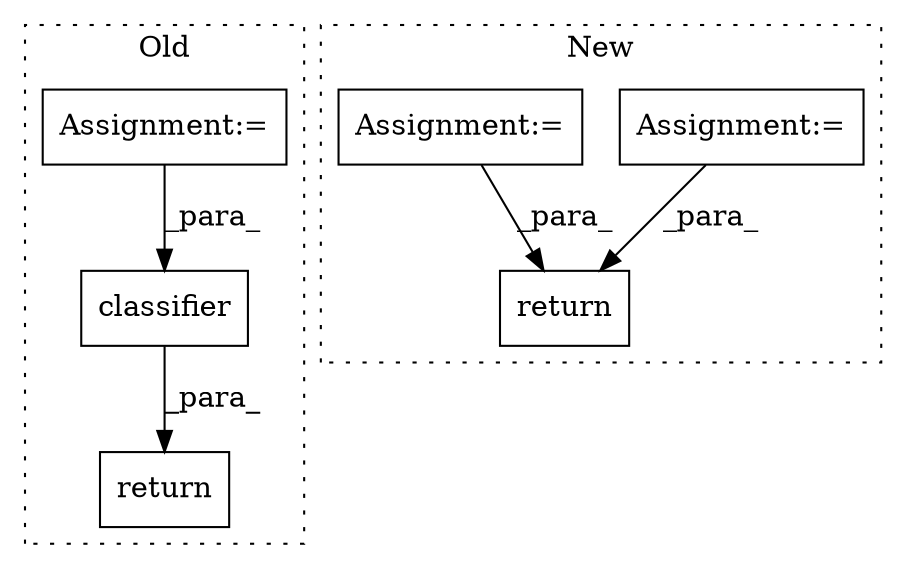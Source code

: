 digraph G {
subgraph cluster0 {
1 [label="classifier" a="32" s="3148,3165" l="11,1" shape="box"];
3 [label="Assignment:=" a="7" s="3053" l="1" shape="box"];
4 [label="return" a="41" s="3136" l="7" shape="box"];
label = "Old";
style="dotted";
}
subgraph cluster1 {
2 [label="return" a="41" s="12345" l="12" shape="box"];
5 [label="Assignment:=" a="7" s="12233" l="1" shape="box"];
6 [label="Assignment:=" a="7" s="12280" l="1" shape="box"];
label = "New";
style="dotted";
}
1 -> 4 [label="_para_"];
3 -> 1 [label="_para_"];
5 -> 2 [label="_para_"];
6 -> 2 [label="_para_"];
}